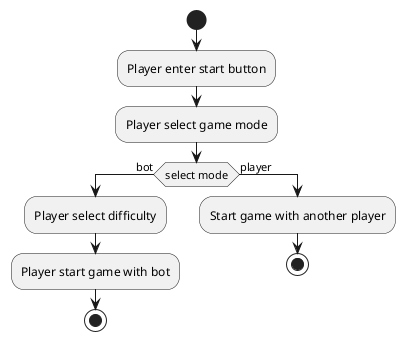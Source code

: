 @startuml

start

:Player enter start button;
:Player select game mode;
if (select mode) then (bot)
    :Player select difficulty;
    :Player start game with bot;
    stop
else (player)
    :Start game with another player;
    stop

@enduml